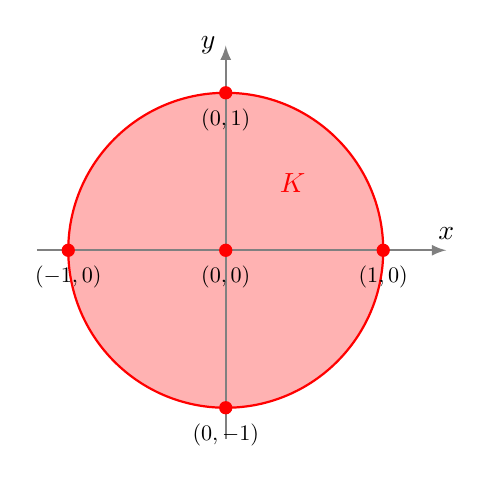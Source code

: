 \begin{tikzpicture}[scale=2]

    \filldraw[red,thick, fill=red!30] (0,0) circle(1cm);

	\draw[->,>=latex,thick,gray] (-1.2,0) -- (1.4,0) node[above,black] {$x$};
	\draw[->,>=latex, thick,gray] (0,-1.2) -- (0,1.3) node[left,black] {$y$};

      \node at (0,0) [below=3pt,scale=0.8] {$(0,0)$};
      \node at (-1,0) [below=3pt,scale=0.8] {$(-1,0)$};
      \node at (1,0) [below=3pt,scale=0.8] {$(1,0)$};
      \node at (0,-1) [below=3pt,scale=0.8] {$(0,-1)$};
      \node at (0,1) [below=3pt,scale=0.8] {$(0,1)$};

  \fill[red] (0,0) circle(1.2pt);
  \fill[red] (0,1) circle(1.2pt);
  \fill[red] (0,-1) circle(1.2pt);
  \fill[red] (1,0) circle(1.2pt);
  \fill[red] (-1,0) circle(1.2pt);

\node[red] at (45:0.6) {$K$};

\end{tikzpicture}
